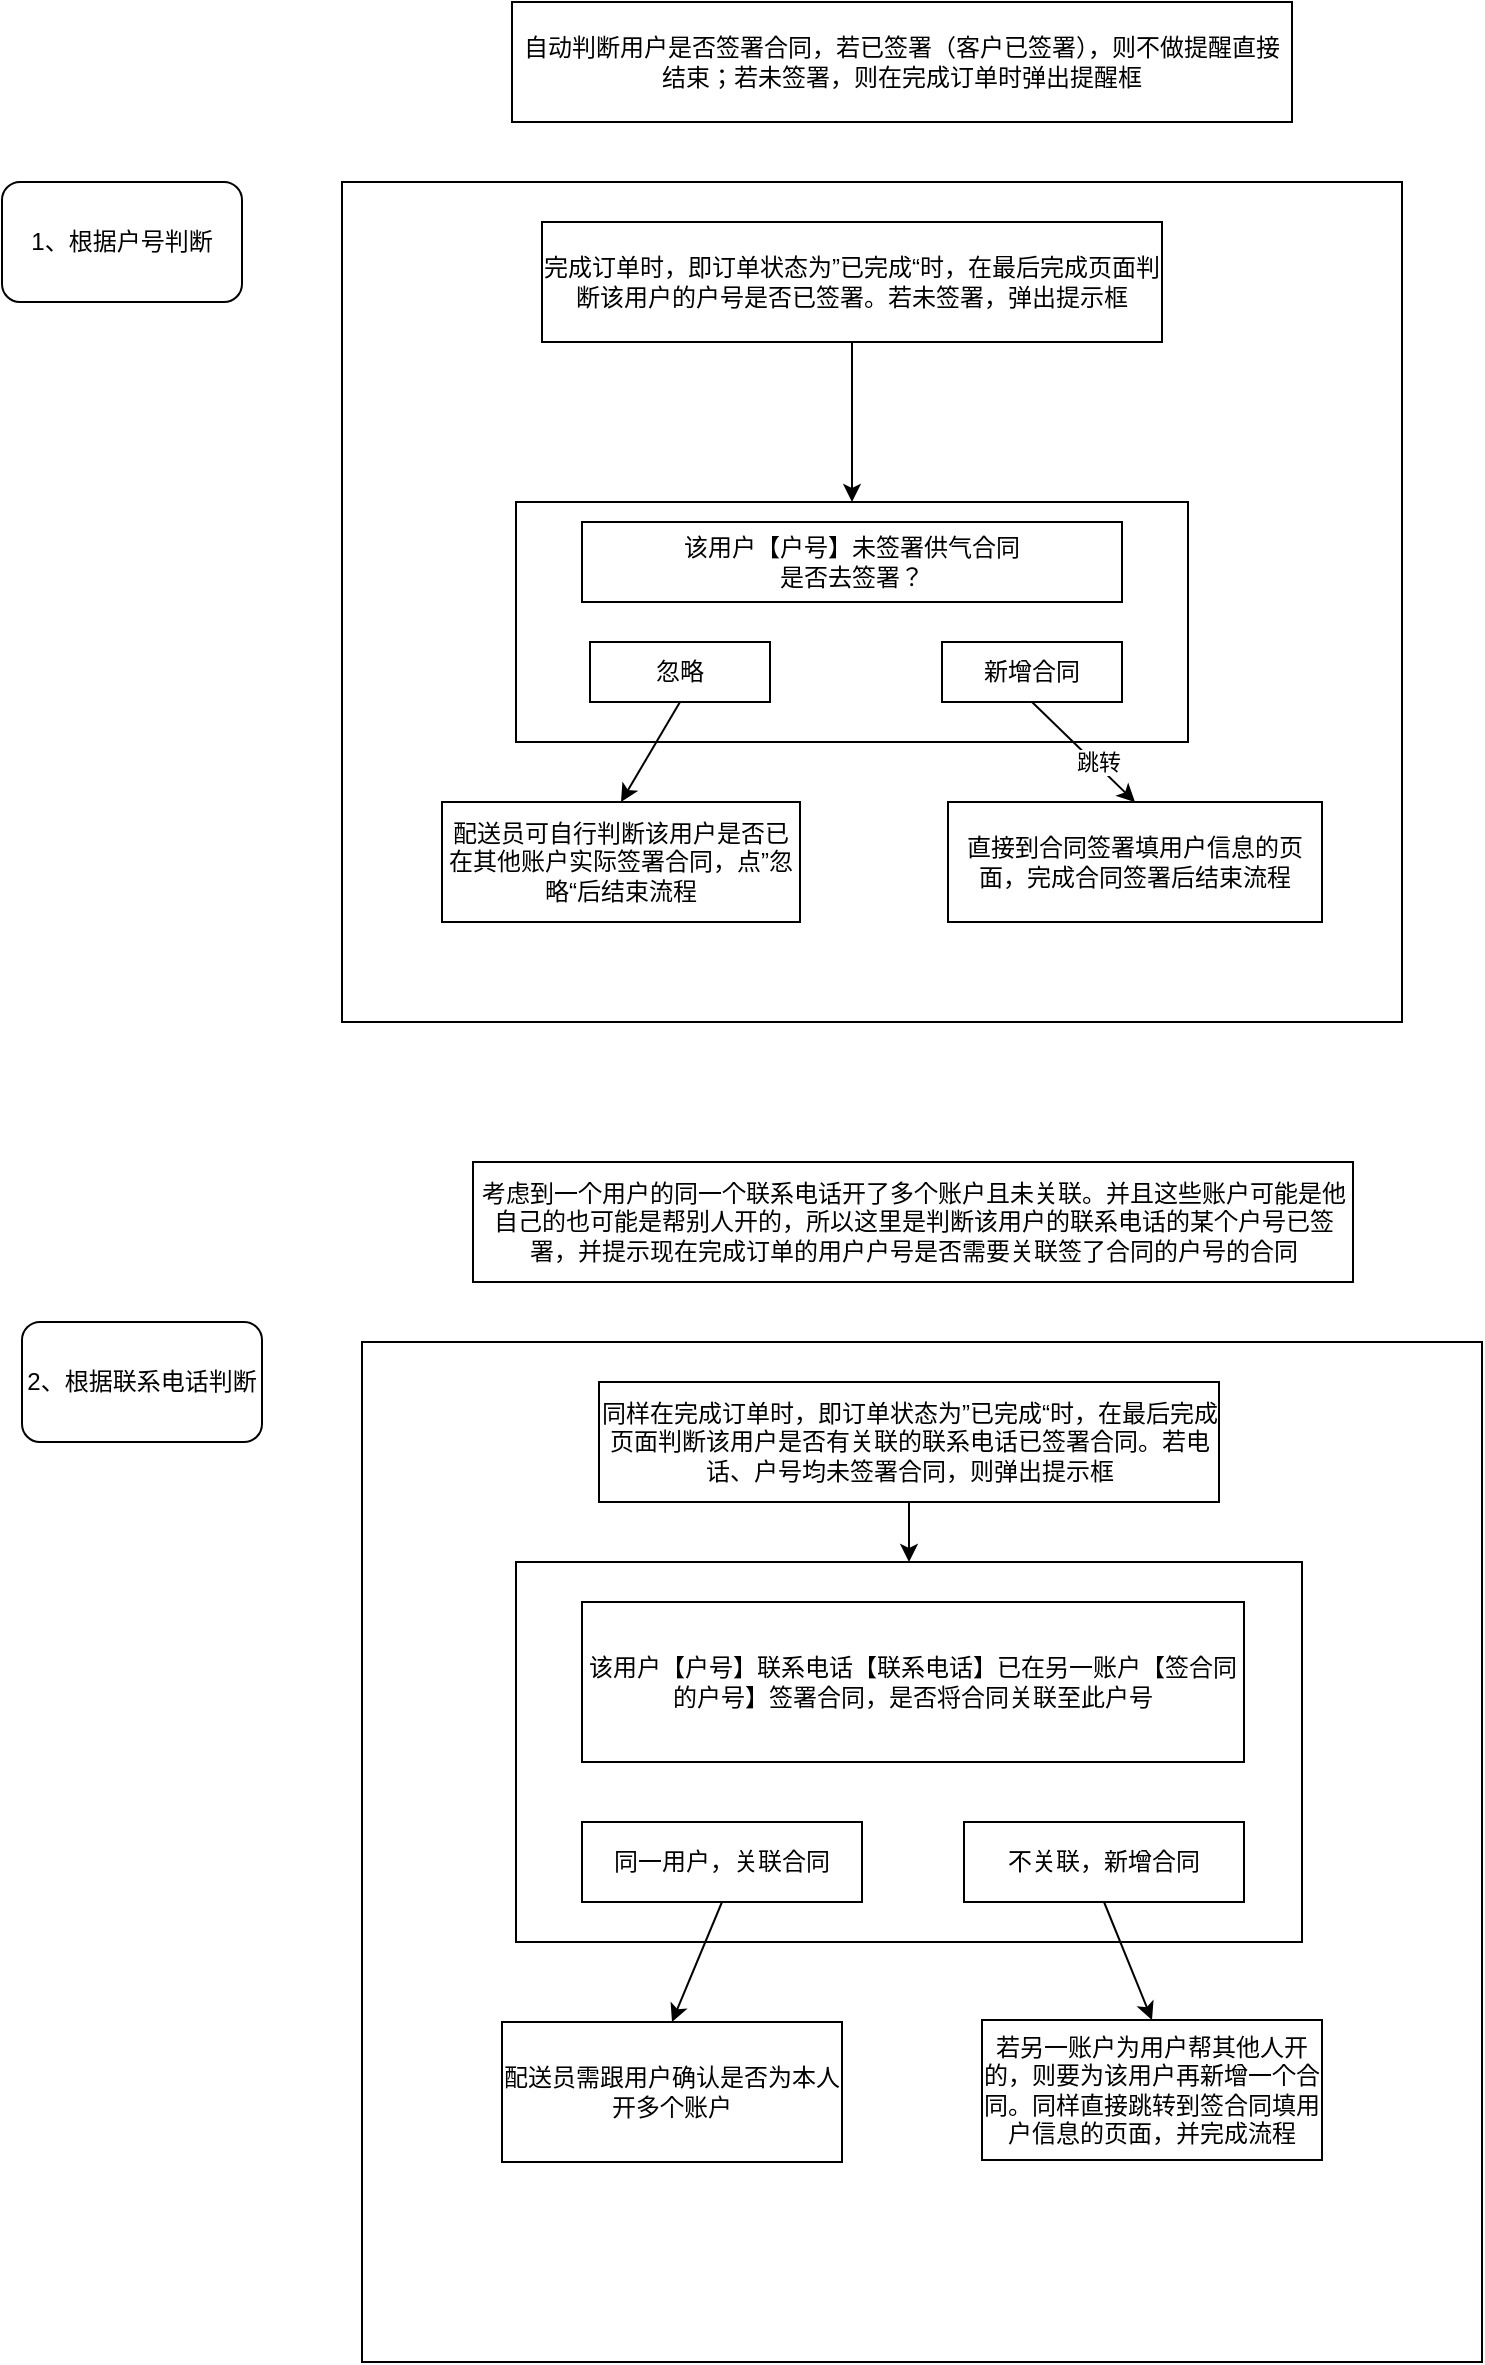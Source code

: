 <mxfile version="24.7.12">
  <diagram name="第 1 页" id="80V0Xgg8dt-2O2sXqJ6C">
    <mxGraphModel dx="1426" dy="781" grid="1" gridSize="10" guides="1" tooltips="1" connect="1" arrows="0" fold="1" page="1" pageScale="1" pageWidth="827" pageHeight="1169" math="0" shadow="0">
      <root>
        <mxCell id="0" />
        <mxCell id="1" parent="0" />
        <mxCell id="p_k-JRhaI_ktqnQm1jqs-16" value="" style="rounded=0;whiteSpace=wrap;html=1;" vertex="1" parent="1">
          <mxGeometry x="200" y="180" width="530" height="420" as="geometry" />
        </mxCell>
        <mxCell id="p_k-JRhaI_ktqnQm1jqs-1" value="自动判断用户是否签署合同，若已签署（客户已签署），则不做提醒直接结束；若未签署，则在完成订单时弹出提醒框" style="rounded=0;whiteSpace=wrap;html=1;" vertex="1" parent="1">
          <mxGeometry x="285" y="90" width="390" height="60" as="geometry" />
        </mxCell>
        <mxCell id="p_k-JRhaI_ktqnQm1jqs-2" value="完成订单时，即订单状态为”已完成“时，在最后完成页面判断该用户的户号是否已签署。若未签署，弹出提示框" style="rounded=0;whiteSpace=wrap;html=1;" vertex="1" parent="1">
          <mxGeometry x="300" y="200" width="310" height="60" as="geometry" />
        </mxCell>
        <mxCell id="p_k-JRhaI_ktqnQm1jqs-4" value="1、根据户号判断" style="rounded=1;whiteSpace=wrap;html=1;" vertex="1" parent="1">
          <mxGeometry x="30" y="180" width="120" height="60" as="geometry" />
        </mxCell>
        <mxCell id="p_k-JRhaI_ktqnQm1jqs-5" value="" style="rounded=0;whiteSpace=wrap;html=1;" vertex="1" parent="1">
          <mxGeometry x="287" y="340" width="336" height="120" as="geometry" />
        </mxCell>
        <mxCell id="p_k-JRhaI_ktqnQm1jqs-6" value="" style="endArrow=classic;html=1;rounded=0;exitX=0.5;exitY=1;exitDx=0;exitDy=0;entryX=0.5;entryY=0;entryDx=0;entryDy=0;" edge="1" parent="1" source="p_k-JRhaI_ktqnQm1jqs-2" target="p_k-JRhaI_ktqnQm1jqs-5">
          <mxGeometry width="50" height="50" relative="1" as="geometry">
            <mxPoint x="380" y="330" as="sourcePoint" />
            <mxPoint x="430" y="280" as="targetPoint" />
          </mxGeometry>
        </mxCell>
        <mxCell id="p_k-JRhaI_ktqnQm1jqs-7" value="该用户【户号】未签署供气合同&lt;div&gt;是否去签署？&lt;/div&gt;" style="rounded=0;whiteSpace=wrap;html=1;" vertex="1" parent="1">
          <mxGeometry x="320" y="350" width="270" height="40" as="geometry" />
        </mxCell>
        <mxCell id="p_k-JRhaI_ktqnQm1jqs-8" value="忽略" style="rounded=0;whiteSpace=wrap;html=1;" vertex="1" parent="1">
          <mxGeometry x="324" y="410" width="90" height="30" as="geometry" />
        </mxCell>
        <mxCell id="p_k-JRhaI_ktqnQm1jqs-9" value="新增合同" style="rounded=0;whiteSpace=wrap;html=1;" vertex="1" parent="1">
          <mxGeometry x="500" y="410" width="90" height="30" as="geometry" />
        </mxCell>
        <mxCell id="p_k-JRhaI_ktqnQm1jqs-11" value="配送员可自行判断该用户是否已在其他账户实际签署合同，点”忽略“后结束流程" style="rounded=0;whiteSpace=wrap;html=1;" vertex="1" parent="1">
          <mxGeometry x="250" y="490" width="179" height="60" as="geometry" />
        </mxCell>
        <mxCell id="p_k-JRhaI_ktqnQm1jqs-12" value="" style="endArrow=classic;html=1;rounded=0;entryX=0.5;entryY=0;entryDx=0;entryDy=0;" edge="1" parent="1" target="p_k-JRhaI_ktqnQm1jqs-11">
          <mxGeometry width="50" height="50" relative="1" as="geometry">
            <mxPoint x="369" y="440" as="sourcePoint" />
            <mxPoint x="370" y="490" as="targetPoint" />
          </mxGeometry>
        </mxCell>
        <mxCell id="p_k-JRhaI_ktqnQm1jqs-13" value="直接到合同签署填用户信息的页面，完成合同签署后结束流程" style="rounded=0;whiteSpace=wrap;html=1;" vertex="1" parent="1">
          <mxGeometry x="503" y="490" width="187" height="60" as="geometry" />
        </mxCell>
        <mxCell id="p_k-JRhaI_ktqnQm1jqs-14" value="" style="endArrow=classic;html=1;rounded=0;exitX=0.5;exitY=1;exitDx=0;exitDy=0;entryX=0.5;entryY=0;entryDx=0;entryDy=0;" edge="1" parent="1" source="p_k-JRhaI_ktqnQm1jqs-9" target="p_k-JRhaI_ktqnQm1jqs-13">
          <mxGeometry width="50" height="50" relative="1" as="geometry">
            <mxPoint x="465" y="270" as="sourcePoint" />
            <mxPoint x="465" y="350" as="targetPoint" />
          </mxGeometry>
        </mxCell>
        <mxCell id="p_k-JRhaI_ktqnQm1jqs-15" value="跳转" style="edgeLabel;html=1;align=center;verticalAlign=middle;resizable=0;points=[];" vertex="1" connectable="0" parent="p_k-JRhaI_ktqnQm1jqs-14">
          <mxGeometry x="0.222" y="1" relative="1" as="geometry">
            <mxPoint as="offset" />
          </mxGeometry>
        </mxCell>
        <mxCell id="p_k-JRhaI_ktqnQm1jqs-17" value="2、根据联系电话判断" style="rounded=1;whiteSpace=wrap;html=1;" vertex="1" parent="1">
          <mxGeometry x="40" y="750" width="120" height="60" as="geometry" />
        </mxCell>
        <mxCell id="p_k-JRhaI_ktqnQm1jqs-18" value="" style="rounded=0;whiteSpace=wrap;html=1;" vertex="1" parent="1">
          <mxGeometry x="210" y="760" width="560" height="510" as="geometry" />
        </mxCell>
        <mxCell id="p_k-JRhaI_ktqnQm1jqs-19" value="考虑到一个用户的同一个联系电话开了多个账户且未关联。并且这些账户可能是他自己的也可能是帮别人开的，所以这里是判断该用户的联系电话的某个户号已签署，并提示现在完成订单的用户户号是否需要关联签了合同的户号的合同" style="rounded=0;whiteSpace=wrap;html=1;" vertex="1" parent="1">
          <mxGeometry x="265.5" y="670" width="440" height="60" as="geometry" />
        </mxCell>
        <mxCell id="p_k-JRhaI_ktqnQm1jqs-29" value="" style="rounded=0;whiteSpace=wrap;html=1;" vertex="1" parent="1">
          <mxGeometry x="287" y="870" width="393" height="190" as="geometry" />
        </mxCell>
        <mxCell id="p_k-JRhaI_ktqnQm1jqs-20" value="该用户【户号】联系电话【联系电话】已在另一账户【签合同的户号】签署合同，是否将合同关联至此户号" style="rounded=0;whiteSpace=wrap;html=1;" vertex="1" parent="1">
          <mxGeometry x="320" y="890" width="331" height="80" as="geometry" />
        </mxCell>
        <mxCell id="p_k-JRhaI_ktqnQm1jqs-23" value="不关联，新增合同" style="rounded=0;whiteSpace=wrap;html=1;" vertex="1" parent="1">
          <mxGeometry x="511" y="1000" width="140" height="40" as="geometry" />
        </mxCell>
        <mxCell id="p_k-JRhaI_ktqnQm1jqs-25" value="同样在完成订单时，即订单状态为”已完成“时，在最后完成页面判断该用户是否有关联的联系电话已签署合同。若电话、户号均未签署合同，则弹出提示框" style="rounded=0;whiteSpace=wrap;html=1;" vertex="1" parent="1">
          <mxGeometry x="328.5" y="780" width="310" height="60" as="geometry" />
        </mxCell>
        <mxCell id="p_k-JRhaI_ktqnQm1jqs-26" value="" style="endArrow=classic;html=1;rounded=0;exitX=0.5;exitY=1;exitDx=0;exitDy=0;entryX=0.5;entryY=0;entryDx=0;entryDy=0;" edge="1" parent="1" source="p_k-JRhaI_ktqnQm1jqs-25" target="p_k-JRhaI_ktqnQm1jqs-29">
          <mxGeometry width="50" height="50" relative="1" as="geometry">
            <mxPoint x="270" y="930" as="sourcePoint" />
            <mxPoint x="320" y="880" as="targetPoint" />
          </mxGeometry>
        </mxCell>
        <mxCell id="p_k-JRhaI_ktqnQm1jqs-27" value="同一用户，关联合同" style="rounded=0;whiteSpace=wrap;html=1;" vertex="1" parent="1">
          <mxGeometry x="320" y="1000" width="140" height="40" as="geometry" />
        </mxCell>
        <mxCell id="p_k-JRhaI_ktqnQm1jqs-30" value="" style="endArrow=classic;html=1;rounded=0;exitX=0.5;exitY=1;exitDx=0;exitDy=0;entryX=0.5;entryY=0;entryDx=0;entryDy=0;" edge="1" parent="1" source="p_k-JRhaI_ktqnQm1jqs-27" target="p_k-JRhaI_ktqnQm1jqs-31">
          <mxGeometry width="50" height="50" relative="1" as="geometry">
            <mxPoint x="300" y="1150" as="sourcePoint" />
            <mxPoint x="350" y="1100" as="targetPoint" />
          </mxGeometry>
        </mxCell>
        <mxCell id="p_k-JRhaI_ktqnQm1jqs-31" value="配送员需跟用户确认是否为本人开多个账户" style="rounded=0;whiteSpace=wrap;html=1;" vertex="1" parent="1">
          <mxGeometry x="280" y="1100" width="170" height="70" as="geometry" />
        </mxCell>
        <mxCell id="p_k-JRhaI_ktqnQm1jqs-32" value="" style="endArrow=classic;html=1;rounded=0;exitX=0.5;exitY=1;exitDx=0;exitDy=0;entryX=0.5;entryY=0;entryDx=0;entryDy=0;" edge="1" parent="1" source="p_k-JRhaI_ktqnQm1jqs-23" target="p_k-JRhaI_ktqnQm1jqs-33">
          <mxGeometry width="50" height="50" relative="1" as="geometry">
            <mxPoint x="400" y="1050" as="sourcePoint" />
            <mxPoint x="375" y="1110" as="targetPoint" />
          </mxGeometry>
        </mxCell>
        <mxCell id="p_k-JRhaI_ktqnQm1jqs-33" value="若另一账户为用户帮其他人开的，则要为该用户再新增一个合同。同样直接跳转到签合同填用户信息的页面，并完成流程" style="rounded=0;whiteSpace=wrap;html=1;" vertex="1" parent="1">
          <mxGeometry x="520" y="1099" width="170" height="70" as="geometry" />
        </mxCell>
      </root>
    </mxGraphModel>
  </diagram>
</mxfile>
